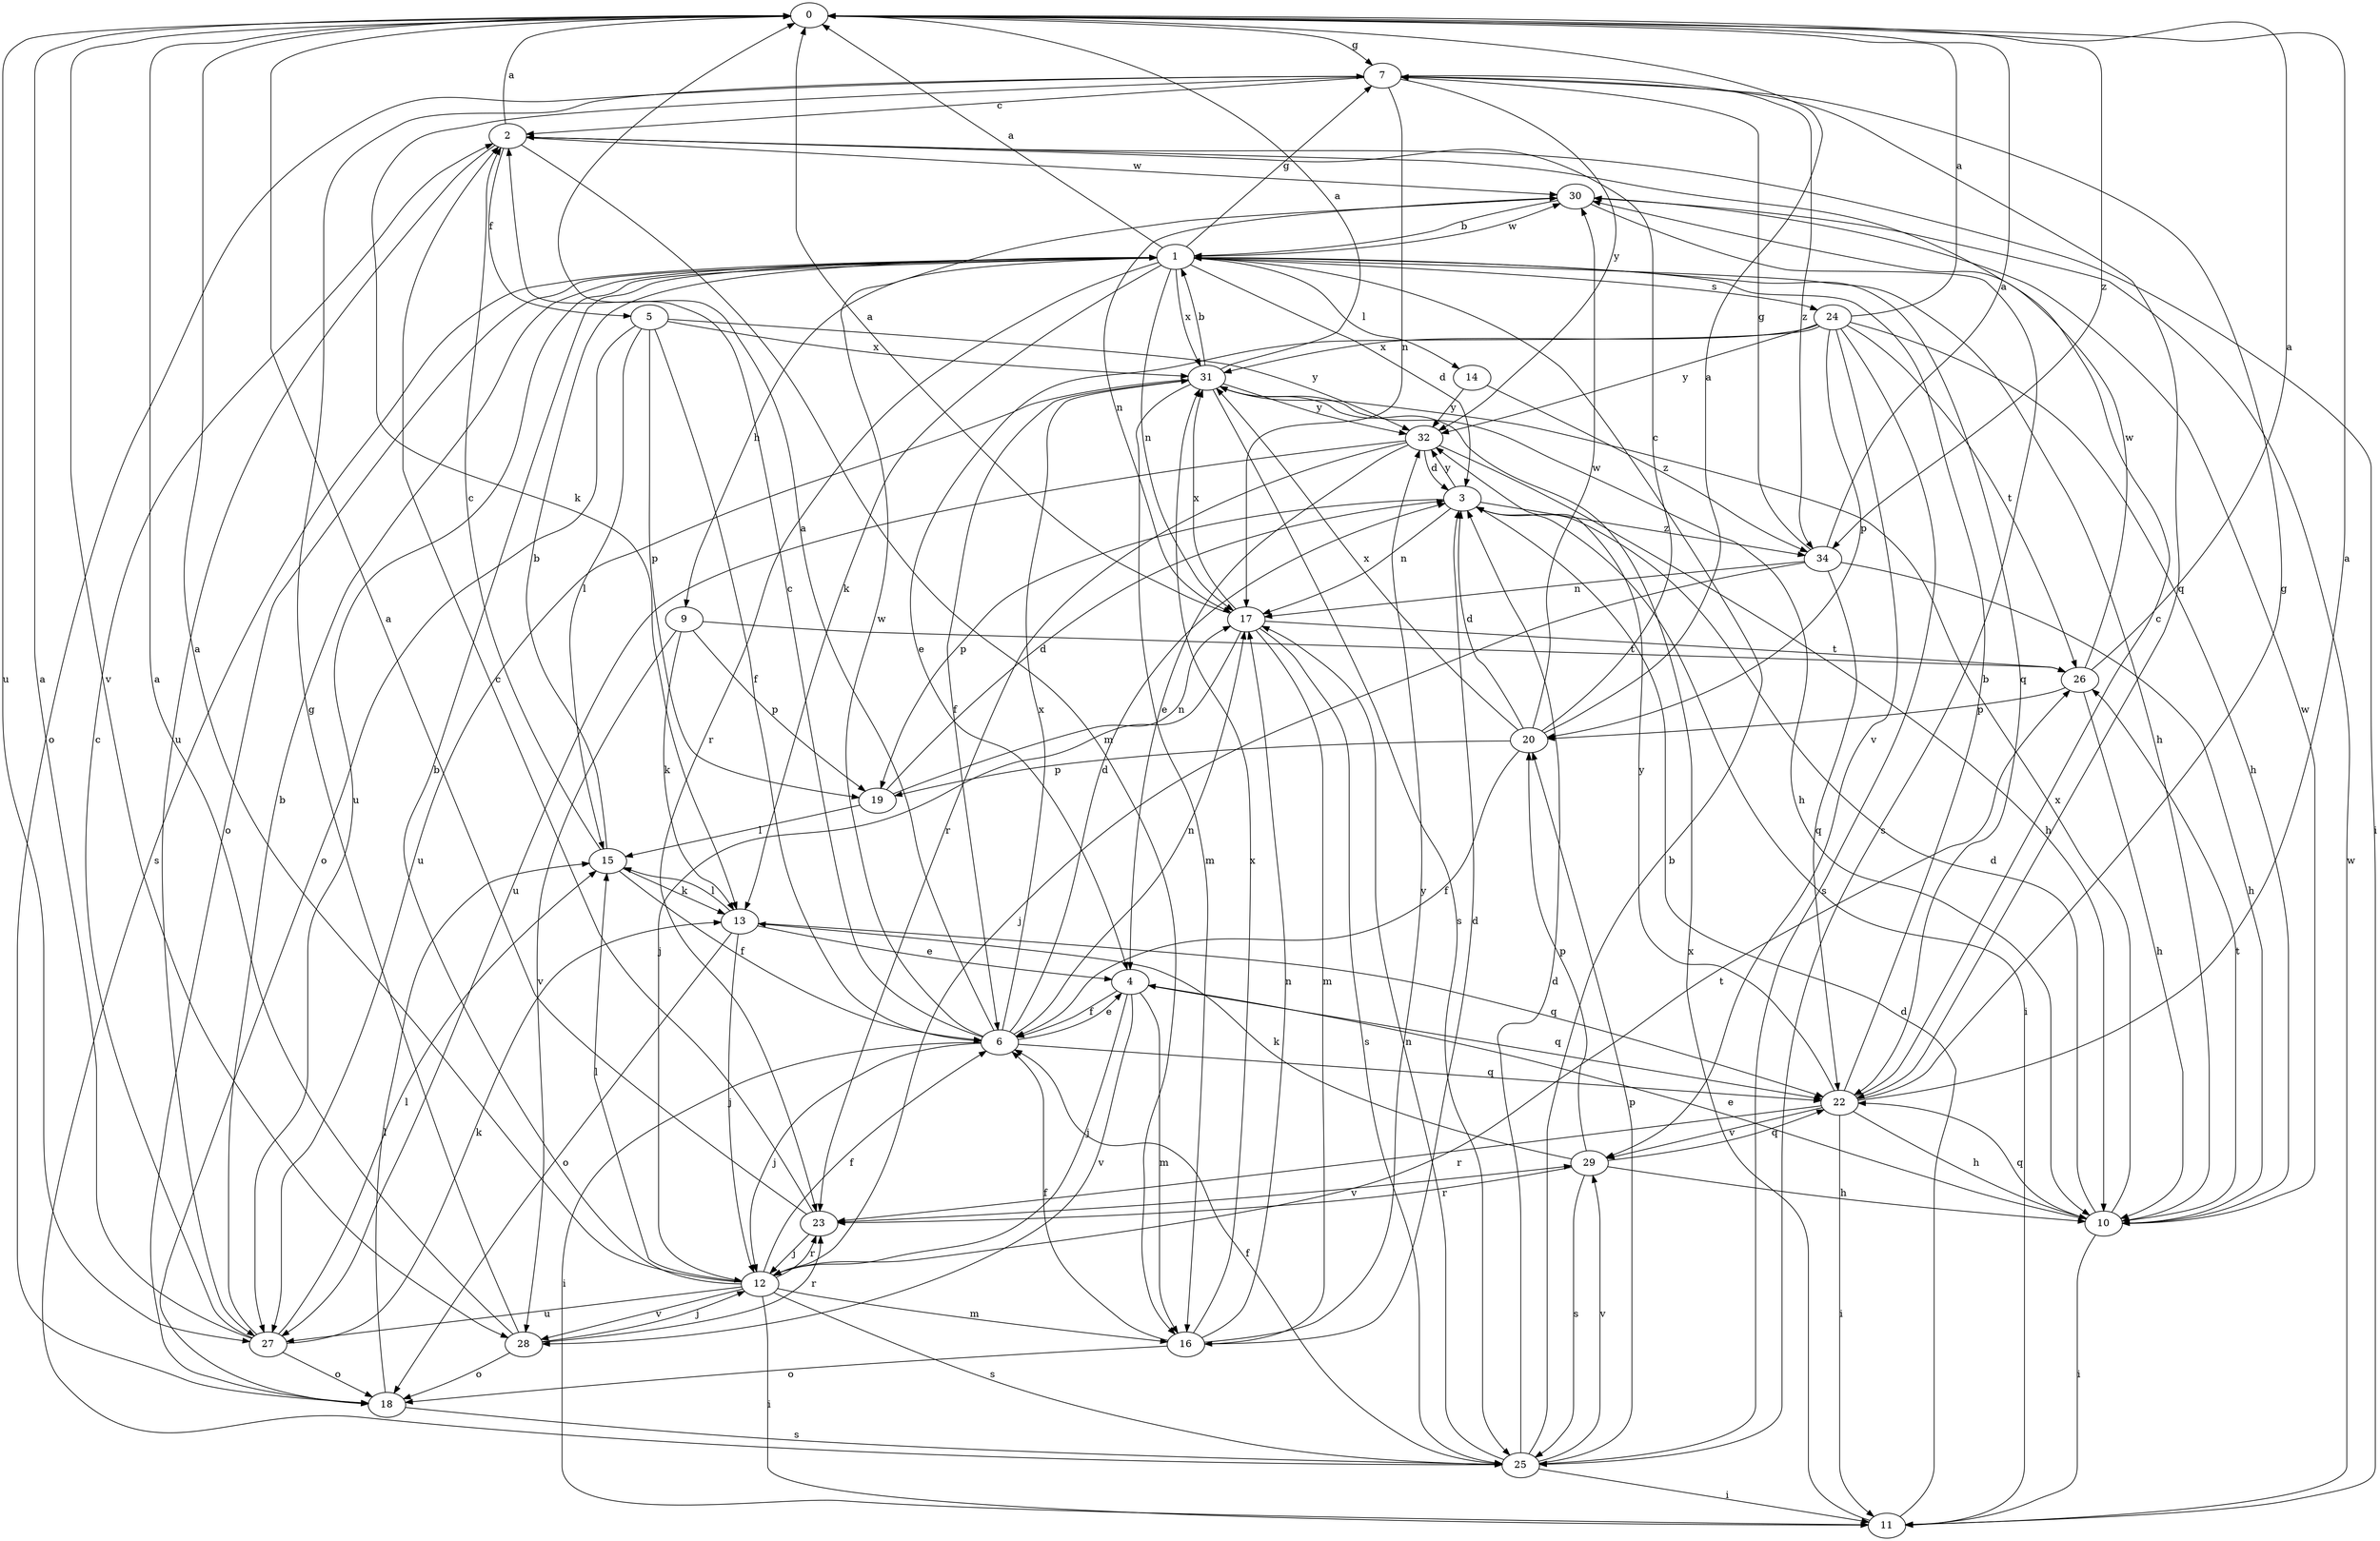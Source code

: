 strict digraph  {
0;
1;
2;
3;
4;
5;
6;
7;
9;
10;
11;
12;
13;
14;
15;
16;
17;
18;
19;
20;
22;
23;
24;
25;
26;
27;
28;
29;
30;
31;
32;
34;
0 -> 7  [label=g];
0 -> 27  [label=u];
0 -> 28  [label=v];
0 -> 34  [label=z];
1 -> 0  [label=a];
1 -> 3  [label=d];
1 -> 7  [label=g];
1 -> 9  [label=h];
1 -> 10  [label=h];
1 -> 13  [label=k];
1 -> 14  [label=l];
1 -> 17  [label=n];
1 -> 18  [label=o];
1 -> 22  [label=q];
1 -> 23  [label=r];
1 -> 24  [label=s];
1 -> 25  [label=s];
1 -> 27  [label=u];
1 -> 30  [label=w];
1 -> 31  [label=x];
2 -> 0  [label=a];
2 -> 5  [label=f];
2 -> 11  [label=i];
2 -> 16  [label=m];
2 -> 27  [label=u];
2 -> 30  [label=w];
3 -> 11  [label=i];
3 -> 17  [label=n];
3 -> 19  [label=p];
3 -> 32  [label=y];
3 -> 34  [label=z];
4 -> 6  [label=f];
4 -> 12  [label=j];
4 -> 16  [label=m];
4 -> 22  [label=q];
4 -> 28  [label=v];
5 -> 6  [label=f];
5 -> 15  [label=l];
5 -> 18  [label=o];
5 -> 19  [label=p];
5 -> 31  [label=x];
5 -> 32  [label=y];
6 -> 0  [label=a];
6 -> 2  [label=c];
6 -> 3  [label=d];
6 -> 4  [label=e];
6 -> 11  [label=i];
6 -> 12  [label=j];
6 -> 17  [label=n];
6 -> 22  [label=q];
6 -> 30  [label=w];
6 -> 31  [label=x];
7 -> 2  [label=c];
7 -> 13  [label=k];
7 -> 17  [label=n];
7 -> 18  [label=o];
7 -> 22  [label=q];
7 -> 32  [label=y];
7 -> 34  [label=z];
9 -> 13  [label=k];
9 -> 19  [label=p];
9 -> 26  [label=t];
9 -> 28  [label=v];
10 -> 3  [label=d];
10 -> 4  [label=e];
10 -> 11  [label=i];
10 -> 22  [label=q];
10 -> 26  [label=t];
10 -> 30  [label=w];
10 -> 31  [label=x];
11 -> 3  [label=d];
11 -> 30  [label=w];
11 -> 31  [label=x];
12 -> 0  [label=a];
12 -> 1  [label=b];
12 -> 6  [label=f];
12 -> 11  [label=i];
12 -> 15  [label=l];
12 -> 16  [label=m];
12 -> 23  [label=r];
12 -> 25  [label=s];
12 -> 26  [label=t];
12 -> 27  [label=u];
12 -> 28  [label=v];
13 -> 4  [label=e];
13 -> 12  [label=j];
13 -> 15  [label=l];
13 -> 18  [label=o];
13 -> 22  [label=q];
14 -> 32  [label=y];
14 -> 34  [label=z];
15 -> 1  [label=b];
15 -> 2  [label=c];
15 -> 6  [label=f];
15 -> 13  [label=k];
16 -> 3  [label=d];
16 -> 6  [label=f];
16 -> 17  [label=n];
16 -> 18  [label=o];
16 -> 31  [label=x];
16 -> 32  [label=y];
17 -> 0  [label=a];
17 -> 12  [label=j];
17 -> 16  [label=m];
17 -> 25  [label=s];
17 -> 26  [label=t];
17 -> 31  [label=x];
18 -> 15  [label=l];
18 -> 25  [label=s];
19 -> 3  [label=d];
19 -> 15  [label=l];
19 -> 17  [label=n];
20 -> 0  [label=a];
20 -> 2  [label=c];
20 -> 3  [label=d];
20 -> 6  [label=f];
20 -> 19  [label=p];
20 -> 30  [label=w];
20 -> 31  [label=x];
22 -> 0  [label=a];
22 -> 1  [label=b];
22 -> 2  [label=c];
22 -> 7  [label=g];
22 -> 10  [label=h];
22 -> 11  [label=i];
22 -> 23  [label=r];
22 -> 29  [label=v];
22 -> 32  [label=y];
23 -> 0  [label=a];
23 -> 2  [label=c];
23 -> 12  [label=j];
23 -> 29  [label=v];
24 -> 0  [label=a];
24 -> 4  [label=e];
24 -> 10  [label=h];
24 -> 20  [label=p];
24 -> 25  [label=s];
24 -> 26  [label=t];
24 -> 29  [label=v];
24 -> 31  [label=x];
24 -> 32  [label=y];
25 -> 1  [label=b];
25 -> 3  [label=d];
25 -> 6  [label=f];
25 -> 11  [label=i];
25 -> 17  [label=n];
25 -> 20  [label=p];
25 -> 29  [label=v];
26 -> 0  [label=a];
26 -> 10  [label=h];
26 -> 20  [label=p];
26 -> 30  [label=w];
27 -> 0  [label=a];
27 -> 1  [label=b];
27 -> 2  [label=c];
27 -> 13  [label=k];
27 -> 15  [label=l];
27 -> 18  [label=o];
28 -> 0  [label=a];
28 -> 7  [label=g];
28 -> 12  [label=j];
28 -> 18  [label=o];
28 -> 23  [label=r];
29 -> 10  [label=h];
29 -> 13  [label=k];
29 -> 20  [label=p];
29 -> 22  [label=q];
29 -> 23  [label=r];
29 -> 25  [label=s];
30 -> 1  [label=b];
30 -> 17  [label=n];
30 -> 25  [label=s];
31 -> 0  [label=a];
31 -> 1  [label=b];
31 -> 6  [label=f];
31 -> 10  [label=h];
31 -> 16  [label=m];
31 -> 25  [label=s];
31 -> 27  [label=u];
31 -> 32  [label=y];
32 -> 3  [label=d];
32 -> 4  [label=e];
32 -> 10  [label=h];
32 -> 23  [label=r];
32 -> 27  [label=u];
34 -> 0  [label=a];
34 -> 7  [label=g];
34 -> 10  [label=h];
34 -> 12  [label=j];
34 -> 17  [label=n];
34 -> 22  [label=q];
}
